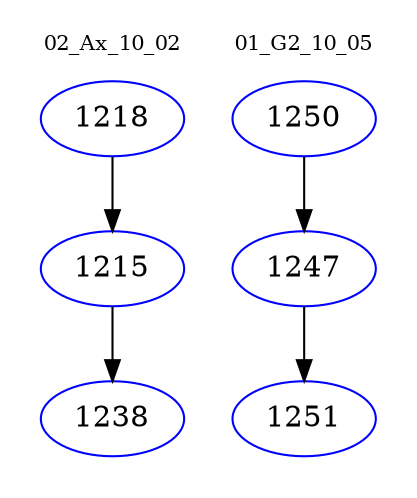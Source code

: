 digraph{
subgraph cluster_0 {
color = white
label = "02_Ax_10_02";
fontsize=10;
T0_1218 [label="1218", color="blue"]
T0_1218 -> T0_1215 [color="black"]
T0_1215 [label="1215", color="blue"]
T0_1215 -> T0_1238 [color="black"]
T0_1238 [label="1238", color="blue"]
}
subgraph cluster_1 {
color = white
label = "01_G2_10_05";
fontsize=10;
T1_1250 [label="1250", color="blue"]
T1_1250 -> T1_1247 [color="black"]
T1_1247 [label="1247", color="blue"]
T1_1247 -> T1_1251 [color="black"]
T1_1251 [label="1251", color="blue"]
}
}
